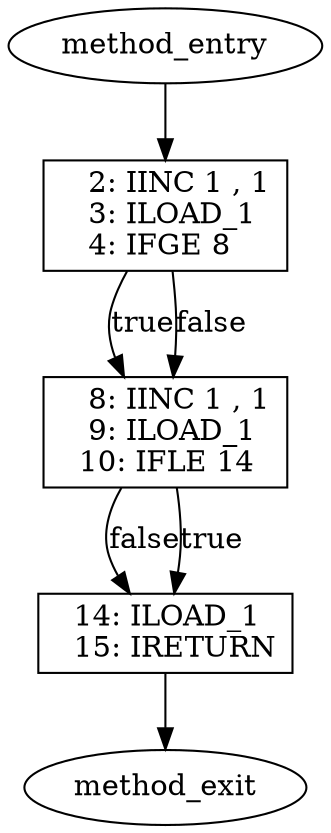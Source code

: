 digraph "emptyBlockWithSideEffects()" {
    "11_12_13_14_15" [shape=box,label="  14: ILOAD_1\l  15: IRETURN\l"]
    END [shape=ellipse,label="method_exit"]
    START [shape=ellipse,label="method_entry"]
    "0_1_2_3_4" [shape=box,label="   2: IINC 1 , 1\l   3: ILOAD_1\l   4: IFGE 8\l"]
    "5_6_7_8_9_10" [shape=box,label="   8: IINC 1 , 1\l   9: ILOAD_1\l  10: IFLE 14\l"]
    "11_12_13_14_15" -> END 
    START -> "0_1_2_3_4" 
    "0_1_2_3_4" -> "5_6_7_8_9_10" [label="true"]
    "0_1_2_3_4" -> "5_6_7_8_9_10" [label="false"]
    "5_6_7_8_9_10" -> "11_12_13_14_15" [label="false"]
    "5_6_7_8_9_10" -> "11_12_13_14_15" [label="true"]
}